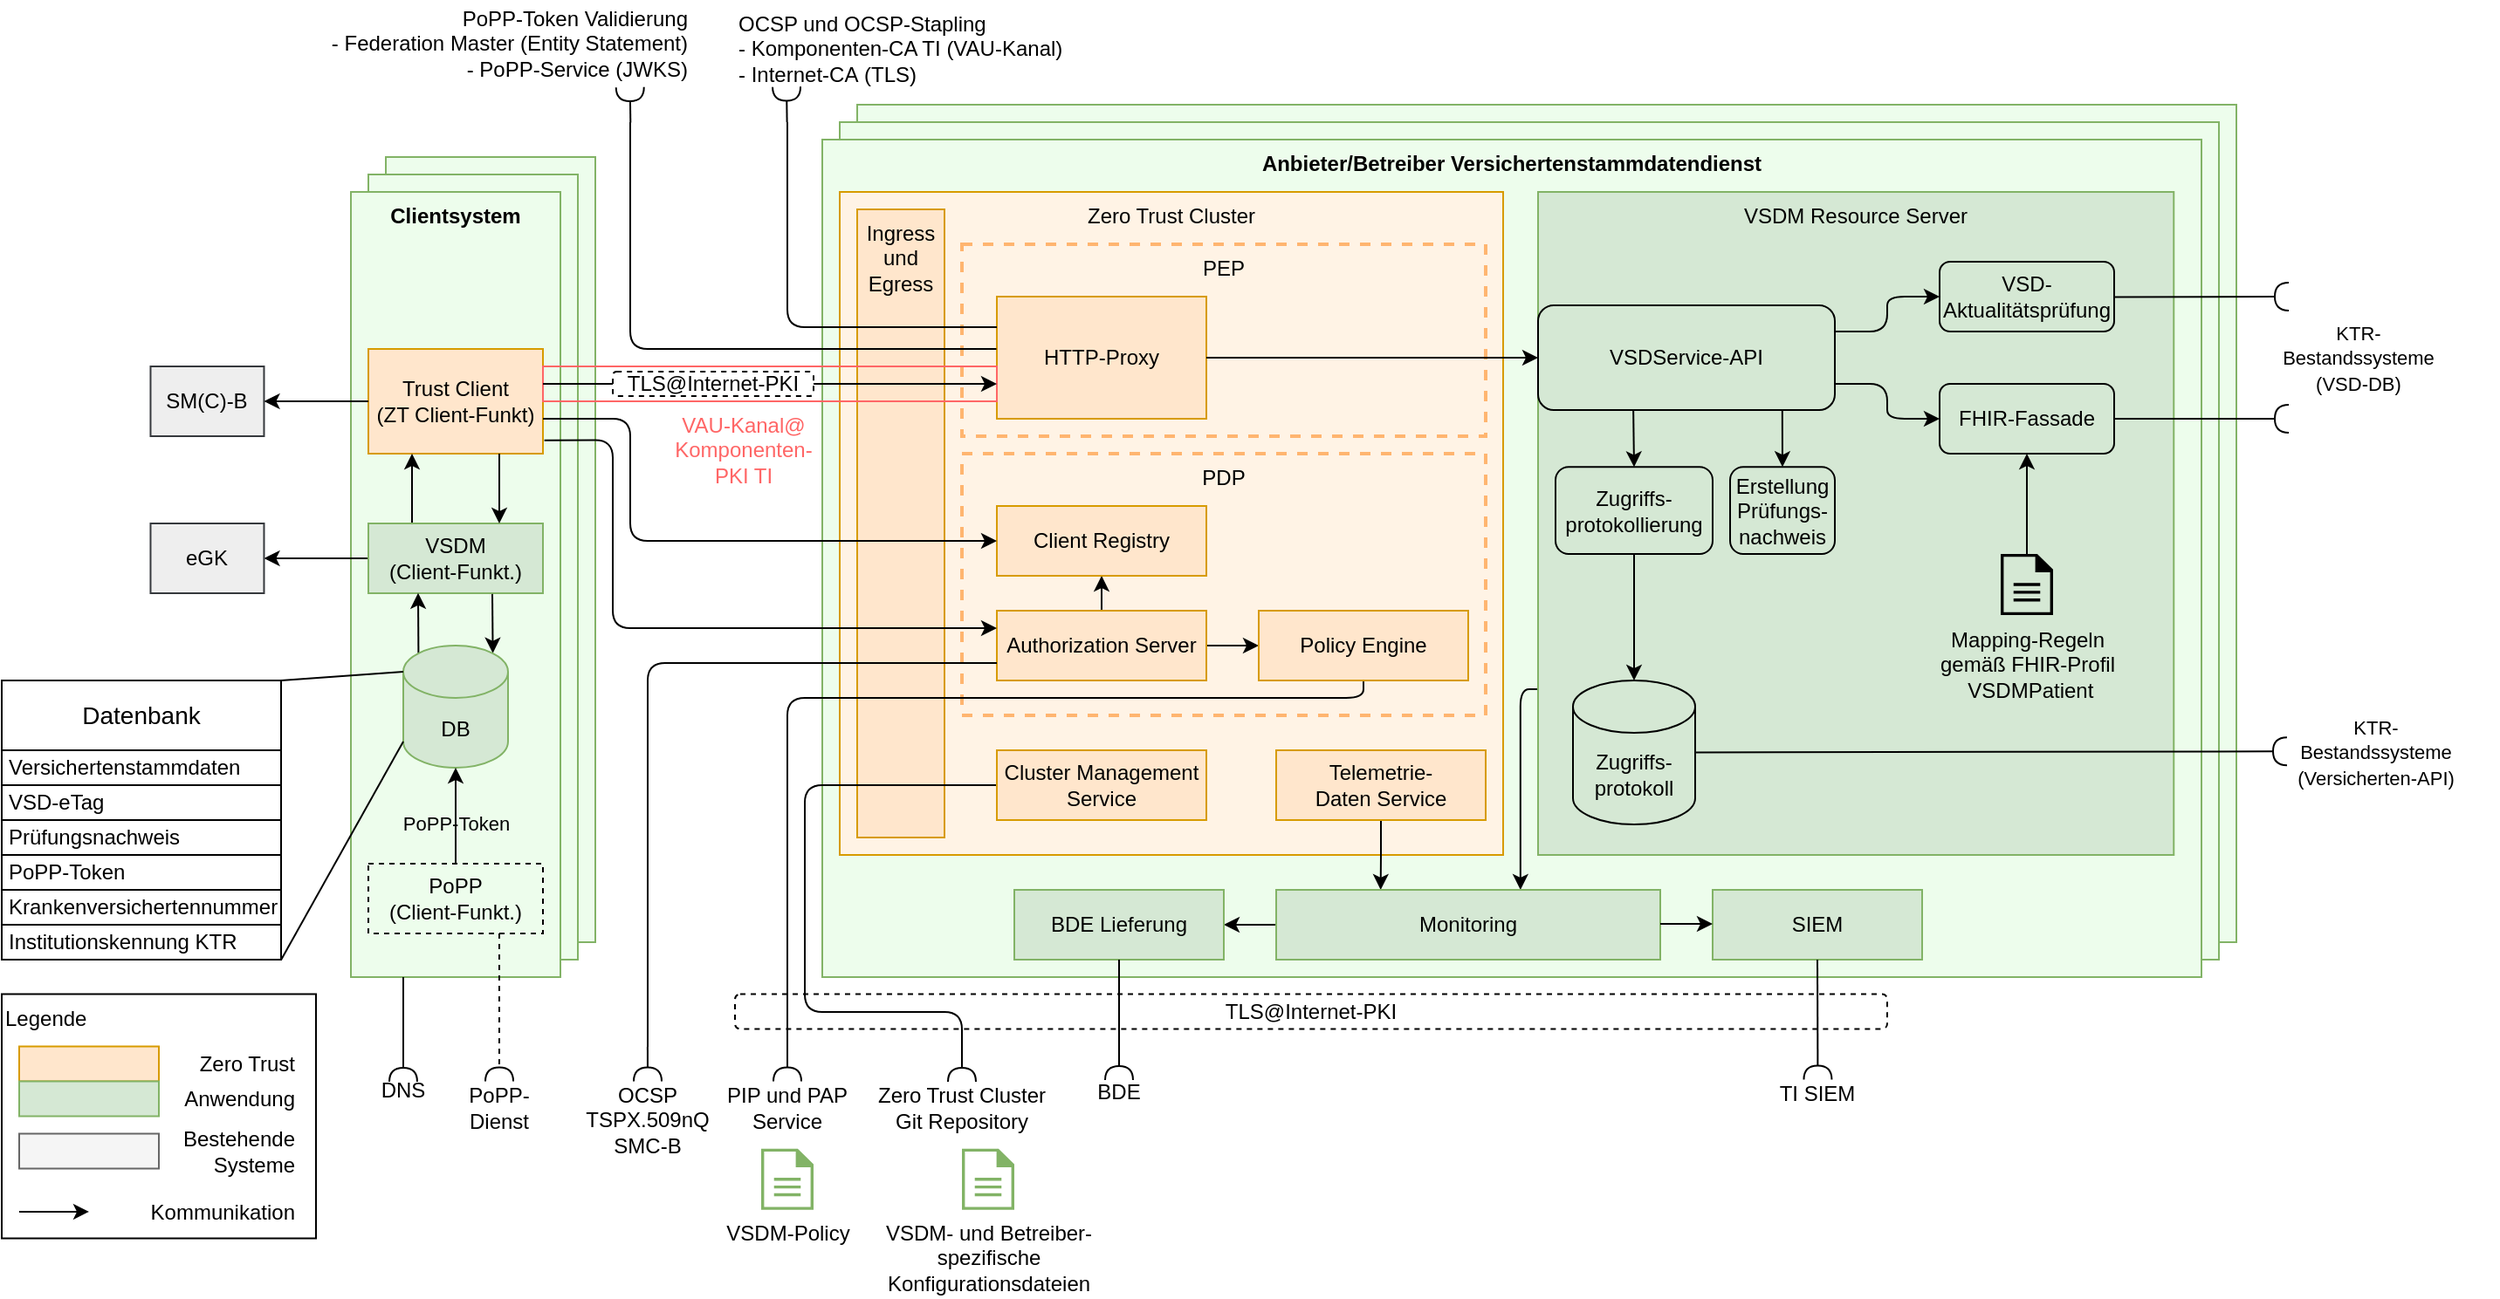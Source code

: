 <?xml version="1.0" encoding="UTF-8"?>
<mxfile version="24.6.4" type="atlas">
  <diagram id="XZqBrHnGn3-9SLynYtlv" name="Seite-1">
    <mxGraphModel dx="1562" dy="904" grid="1" gridSize="10" guides="1" tooltips="1" connect="1" arrows="1" fold="1" page="0" pageScale="1" pageWidth="827" pageHeight="1169" math="0" shadow="0">
      <root>
        <mxCell id="0" />
        <mxCell id="1" parent="0" />
        <mxCell id="WGu5ZAYpoWvmzztNCjQf-6" value="TLS@Internet-PKI" style="rounded=1;whiteSpace=wrap;html=1;fillColor=default;strokeColor=default;dashed=1;" parent="1" vertex="1">
          <mxGeometry x="420" y="579.75" width="660" height="20" as="geometry" />
        </mxCell>
        <mxCell id="Ux8lGl-wnyfo4ktNm6vA-52" value="" style="rounded=0;whiteSpace=wrap;html=1;fillColor=#EDFDEC;strokeColor=#82B366;verticalAlign=top;" parent="1" vertex="1">
          <mxGeometry x="220" y="100" width="120" height="450" as="geometry" />
        </mxCell>
        <mxCell id="Ux8lGl-wnyfo4ktNm6vA-51" value="" style="rounded=0;whiteSpace=wrap;html=1;fillColor=#EDFDEC;strokeColor=#82B366;verticalAlign=top;" parent="1" vertex="1">
          <mxGeometry x="210" y="110" width="120" height="450" as="geometry" />
        </mxCell>
        <mxCell id="Ux8lGl-wnyfo4ktNm6vA-50" value="" style="rounded=0;whiteSpace=wrap;html=1;fillColor=#edfdec;strokeColor=#82b366;align=center;verticalAlign=top;" parent="1" vertex="1">
          <mxGeometry x="490" y="70" width="790" height="480" as="geometry" />
        </mxCell>
        <mxCell id="Ux8lGl-wnyfo4ktNm6vA-48" value="" style="rounded=0;whiteSpace=wrap;html=1;fillColor=#edfdec;strokeColor=#82b366;align=center;verticalAlign=top;" parent="1" vertex="1">
          <mxGeometry x="480" y="80" width="790" height="480" as="geometry" />
        </mxCell>
        <mxCell id="29rTgdMoYmhlcVRQ41To-1" value="&lt;b&gt;Anbieter/Betreiber Versichertenstammdatendienst&lt;/b&gt;" style="rounded=0;whiteSpace=wrap;html=1;fillColor=#edfdec;strokeColor=#82b366;align=center;verticalAlign=top;" parent="1" vertex="1">
          <mxGeometry x="470" y="90" width="790" height="480" as="geometry" />
        </mxCell>
        <mxCell id="29rTgdMoYmhlcVRQ41To-2" value="Zero Trust Cluster" style="rounded=0;whiteSpace=wrap;html=1;align=center;verticalAlign=top;fillColor=#fff3e5;strokeColor=#d79b00;" parent="1" vertex="1">
          <mxGeometry x="480" y="120" width="380" height="380" as="geometry" />
        </mxCell>
        <mxCell id="29rTgdMoYmhlcVRQ41To-3" value="Ingress&lt;div&gt;und&lt;/div&gt;&lt;div&gt;Egress&lt;div&gt;&lt;/div&gt;&lt;/div&gt;" style="rounded=0;whiteSpace=wrap;html=1;fillColor=#ffe6cc;strokeColor=#d79b00;verticalAlign=top;" parent="1" vertex="1">
          <mxGeometry x="490" y="130" width="50" height="360" as="geometry" />
        </mxCell>
        <mxCell id="29rTgdMoYmhlcVRQ41To-4" value="Legende" style="rounded=0;whiteSpace=wrap;html=1;align=left;verticalAlign=top;" parent="1" vertex="1">
          <mxGeometry y="579.75" width="180" height="140" as="geometry" />
        </mxCell>
        <mxCell id="29rTgdMoYmhlcVRQ41To-6" value="PDP" style="rounded=0;whiteSpace=wrap;html=1;fillColor=none;verticalAlign=top;strokeColor=#FFB570;dashed=1;strokeWidth=2;" parent="1" vertex="1">
          <mxGeometry x="550" y="270" width="300" height="150" as="geometry" />
        </mxCell>
        <mxCell id="29rTgdMoYmhlcVRQ41To-9" style="edgeStyle=orthogonalEdgeStyle;rounded=0;orthogonalLoop=1;jettySize=auto;html=1;entryX=0;entryY=0.5;entryDx=0;entryDy=0;" parent="1" source="29rTgdMoYmhlcVRQ41To-15" target="29rTgdMoYmhlcVRQ41To-18" edge="1">
          <mxGeometry relative="1" as="geometry">
            <mxPoint x="630" y="360" as="targetPoint" />
          </mxGeometry>
        </mxCell>
        <mxCell id="7Tdx6mqpSsqZb4YxP3zN-2" value="" style="edgeStyle=orthogonalEdgeStyle;rounded=0;orthogonalLoop=1;jettySize=auto;html=1;" parent="1" source="29rTgdMoYmhlcVRQ41To-15" target="7Tdx6mqpSsqZb4YxP3zN-1" edge="1">
          <mxGeometry relative="1" as="geometry" />
        </mxCell>
        <mxCell id="29rTgdMoYmhlcVRQ41To-15" value="Authorization Server" style="rounded=0;whiteSpace=wrap;html=1;fillColor=#ffe6cc;strokeColor=#d79b00;" parent="1" vertex="1">
          <mxGeometry x="570" y="360" width="120" height="40" as="geometry" />
        </mxCell>
        <mxCell id="29rTgdMoYmhlcVRQ41To-16" style="edgeStyle=orthogonalEdgeStyle;rounded=1;orthogonalLoop=1;jettySize=auto;html=1;exitX=0.5;exitY=1;exitDx=0;exitDy=0;curved=0;endArrow=none;endFill=0;" parent="1" source="29rTgdMoYmhlcVRQ41To-18" edge="1">
          <mxGeometry relative="1" as="geometry">
            <Array as="points">
              <mxPoint x="780" y="410" />
              <mxPoint x="450" y="410" />
            </Array>
            <mxPoint x="450" y="610" as="targetPoint" />
          </mxGeometry>
        </mxCell>
        <mxCell id="29rTgdMoYmhlcVRQ41To-18" value="Policy Engine" style="rounded=0;whiteSpace=wrap;html=1;fillColor=#ffe6cc;strokeColor=#d79b00;" parent="1" vertex="1">
          <mxGeometry x="720" y="360" width="120" height="40" as="geometry" />
        </mxCell>
        <mxCell id="29rTgdMoYmhlcVRQ41To-20" style="edgeStyle=orthogonalEdgeStyle;rounded=1;orthogonalLoop=1;jettySize=auto;html=1;entryX=0.636;entryY=0;entryDx=0;entryDy=0;curved=0;exitX=0;exitY=0.75;exitDx=0;exitDy=0;entryPerimeter=0;" parent="1" source="29rTgdMoYmhlcVRQ41To-22" target="29rTgdMoYmhlcVRQ41To-34" edge="1">
          <mxGeometry relative="1" as="geometry">
            <Array as="points">
              <mxPoint x="870" y="405" />
            </Array>
            <mxPoint x="1006" y="410" as="sourcePoint" />
          </mxGeometry>
        </mxCell>
        <mxCell id="29rTgdMoYmhlcVRQ41To-22" value="&lt;div&gt;VSDM Resource Server&lt;/div&gt;" style="rounded=0;whiteSpace=wrap;html=1;fillColor=#d5e8d4;strokeColor=#82b366;verticalAlign=top;" parent="1" vertex="1">
          <mxGeometry x="880" y="120" width="364.14" height="380" as="geometry" />
        </mxCell>
        <mxCell id="29rTgdMoYmhlcVRQ41To-26" style="edgeStyle=orthogonalEdgeStyle;rounded=0;orthogonalLoop=1;jettySize=auto;html=1;exitX=0.5;exitY=1;exitDx=0;exitDy=0;entryX=0.272;entryY=0;entryDx=0;entryDy=0;entryPerimeter=0;" parent="1" source="29rTgdMoYmhlcVRQ41To-28" target="29rTgdMoYmhlcVRQ41To-34" edge="1">
          <mxGeometry relative="1" as="geometry">
            <mxPoint x="790" y="519" as="targetPoint" />
          </mxGeometry>
        </mxCell>
        <mxCell id="29rTgdMoYmhlcVRQ41To-28" value="Telemetrie-Daten&amp;nbsp;&lt;span style=&quot;background-color: initial;&quot;&gt;Service&lt;/span&gt;" style="rounded=0;whiteSpace=wrap;html=1;fillColor=#ffe6cc;strokeColor=#d79b00;" parent="1" vertex="1">
          <mxGeometry x="730" y="440" width="120" height="40" as="geometry" />
        </mxCell>
        <mxCell id="29rTgdMoYmhlcVRQ41To-29" style="edgeStyle=orthogonalEdgeStyle;rounded=1;orthogonalLoop=1;jettySize=auto;html=1;curved=0;exitX=0;exitY=0.5;exitDx=0;exitDy=0;endArrow=none;endFill=0;" parent="1" source="29rTgdMoYmhlcVRQ41To-31" edge="1">
          <mxGeometry relative="1" as="geometry">
            <Array as="points">
              <mxPoint x="460" y="460" />
              <mxPoint x="460" y="590" />
              <mxPoint x="550" y="590" />
            </Array>
            <mxPoint x="550" y="610" as="targetPoint" />
          </mxGeometry>
        </mxCell>
        <mxCell id="29rTgdMoYmhlcVRQ41To-31" value="Cluster Management&lt;div&gt;Service&lt;/div&gt;" style="rounded=0;whiteSpace=wrap;html=1;fillColor=#ffe6cc;strokeColor=#d79b00;" parent="1" vertex="1">
          <mxGeometry x="570" y="440" width="120" height="40" as="geometry" />
        </mxCell>
        <mxCell id="29rTgdMoYmhlcVRQ41To-32" style="edgeStyle=orthogonalEdgeStyle;rounded=1;orthogonalLoop=1;jettySize=auto;html=1;entryX=1;entryY=0.5;entryDx=0;entryDy=0;curved=0;" parent="1" source="29rTgdMoYmhlcVRQ41To-34" target="29rTgdMoYmhlcVRQ41To-50" edge="1">
          <mxGeometry relative="1" as="geometry" />
        </mxCell>
        <mxCell id="29rTgdMoYmhlcVRQ41To-34" value="&lt;div&gt;Monitoring&lt;/div&gt;" style="rounded=0;whiteSpace=wrap;html=1;fillColor=#d5e8d4;strokeColor=#82b366;" parent="1" vertex="1">
          <mxGeometry x="730" y="520" width="220" height="40" as="geometry" />
        </mxCell>
        <mxCell id="29rTgdMoYmhlcVRQ41To-39" value="&lt;b&gt;Clientsystem&lt;/b&gt;" style="rounded=0;whiteSpace=wrap;html=1;fillColor=#EDFDEC;strokeColor=#82B366;verticalAlign=top;" parent="1" vertex="1">
          <mxGeometry x="200" y="120" width="120" height="450" as="geometry" />
        </mxCell>
        <mxCell id="29rTgdMoYmhlcVRQ41To-44" value="SM(C)-B" style="rounded=0;whiteSpace=wrap;html=1;fillColor=#eeeeee;strokeColor=#36393d;" parent="1" vertex="1">
          <mxGeometry x="85.24" y="220" width="65" height="40" as="geometry" />
        </mxCell>
        <mxCell id="29rTgdMoYmhlcVRQ41To-50" value="&lt;div&gt;BDE Lieferung&lt;/div&gt;" style="rounded=0;whiteSpace=wrap;html=1;fillColor=#d5e8d4;strokeColor=#82b366;" parent="1" vertex="1">
          <mxGeometry x="580" y="520" width="120" height="40" as="geometry" />
        </mxCell>
        <mxCell id="29rTgdMoYmhlcVRQ41To-53" value="&lt;div&gt;SIEM&lt;/div&gt;" style="rounded=0;whiteSpace=wrap;html=1;fillColor=#D5E8D4;strokeColor=#82B366;" parent="1" vertex="1">
          <mxGeometry x="980" y="520" width="120" height="40" as="geometry" />
        </mxCell>
        <mxCell id="29rTgdMoYmhlcVRQ41To-54" style="edgeStyle=orthogonalEdgeStyle;rounded=1;orthogonalLoop=1;jettySize=auto;html=1;entryX=0;entryY=0.5;entryDx=0;entryDy=0;curved=0;exitX=1;exitY=0.5;exitDx=0;exitDy=0;" parent="1" edge="1">
          <mxGeometry relative="1" as="geometry">
            <Array as="points">
              <mxPoint x="970" y="539.5" />
              <mxPoint x="970" y="539.5" />
            </Array>
            <mxPoint x="950" y="539.5" as="sourcePoint" />
            <mxPoint x="980" y="539.5" as="targetPoint" />
          </mxGeometry>
        </mxCell>
        <mxCell id="29rTgdMoYmhlcVRQ41To-60" value="" style="rounded=0;whiteSpace=wrap;html=1;fillColor=#ffe6cc;strokeColor=#d79b00;" parent="1" vertex="1">
          <mxGeometry x="10" y="609.75" width="80" height="20" as="geometry" />
        </mxCell>
        <mxCell id="29rTgdMoYmhlcVRQ41To-61" value="Zero Trust" style="text;html=1;align=right;verticalAlign=middle;whiteSpace=wrap;rounded=0;" parent="1" vertex="1">
          <mxGeometry x="100" y="609.75" width="70" height="20" as="geometry" />
        </mxCell>
        <mxCell id="29rTgdMoYmhlcVRQ41To-62" value="" style="rounded=0;whiteSpace=wrap;html=1;fillColor=#d5e8d4;strokeColor=#82b366;" parent="1" vertex="1">
          <mxGeometry x="10" y="629.75" width="80" height="20" as="geometry" />
        </mxCell>
        <mxCell id="29rTgdMoYmhlcVRQ41To-63" value="Anwendung" style="text;html=1;align=right;verticalAlign=middle;whiteSpace=wrap;rounded=0;" parent="1" vertex="1">
          <mxGeometry x="100" y="629.75" width="70" height="20" as="geometry" />
        </mxCell>
        <mxCell id="29rTgdMoYmhlcVRQ41To-64" value="" style="rounded=0;whiteSpace=wrap;html=1;fillColor=#f5f5f5;strokeColor=#666666;fontColor=#333333;" parent="1" vertex="1">
          <mxGeometry x="10" y="659.75" width="80" height="20" as="geometry" />
        </mxCell>
        <mxCell id="29rTgdMoYmhlcVRQ41To-65" value="Bestehende &lt;br&gt;Systeme" style="text;html=1;align=right;verticalAlign=middle;whiteSpace=wrap;rounded=0;" parent="1" vertex="1">
          <mxGeometry x="100" y="659.5" width="70" height="20" as="geometry" />
        </mxCell>
        <mxCell id="29rTgdMoYmhlcVRQ41To-66" style="edgeStyle=orthogonalEdgeStyle;rounded=1;orthogonalLoop=1;jettySize=auto;html=1;curved=0;" parent="1" edge="1">
          <mxGeometry relative="1" as="geometry">
            <mxPoint x="10" y="704.46" as="sourcePoint" />
            <mxPoint x="50" y="704.46" as="targetPoint" />
            <Array as="points">
              <mxPoint x="30" y="704.75" />
              <mxPoint x="30" y="704.75" />
            </Array>
          </mxGeometry>
        </mxCell>
        <mxCell id="29rTgdMoYmhlcVRQ41To-67" value="Kommunikation" style="text;html=1;align=right;verticalAlign=middle;whiteSpace=wrap;rounded=0;" parent="1" vertex="1">
          <mxGeometry x="80" y="694.75" width="90" height="20" as="geometry" />
        </mxCell>
        <mxCell id="29rTgdMoYmhlcVRQ41To-70" style="edgeStyle=orthogonalEdgeStyle;rounded=1;orthogonalLoop=1;jettySize=auto;html=1;entryX=0;entryY=0.25;entryDx=0;entryDy=0;curved=0;exitX=1.008;exitY=0.872;exitDx=0;exitDy=0;exitPerimeter=0;" parent="1" source="29rTgdMoYmhlcVRQ41To-76" target="29rTgdMoYmhlcVRQ41To-15" edge="1">
          <mxGeometry relative="1" as="geometry">
            <Array as="points">
              <mxPoint x="350" y="262" />
              <mxPoint x="350" y="370" />
            </Array>
          </mxGeometry>
        </mxCell>
        <mxCell id="29rTgdMoYmhlcVRQ41To-76" value="Trust Client&lt;div&gt;(ZT Client-Funkt)&lt;/div&gt;" style="rounded=0;whiteSpace=wrap;html=1;fillColor=#ffe6cc;strokeColor=#d79b00;" parent="1" vertex="1">
          <mxGeometry x="210" y="210" width="100" height="60" as="geometry" />
        </mxCell>
        <mxCell id="29rTgdMoYmhlcVRQ41To-77" value="PEP" style="rounded=0;whiteSpace=wrap;html=1;fillColor=none;verticalAlign=top;strokeColor=#FFB570;dashed=1;strokeWidth=2;" parent="1" vertex="1">
          <mxGeometry x="550" y="150" width="300" height="110" as="geometry" />
        </mxCell>
        <mxCell id="29rTgdMoYmhlcVRQ41To-78" value="HTTP-Proxy" style="rounded=0;whiteSpace=wrap;html=1;fillColor=#ffe6cc;strokeColor=#d79b00;" parent="1" vertex="1">
          <mxGeometry x="570" y="180" width="120" height="70" as="geometry" />
        </mxCell>
        <mxCell id="29rTgdMoYmhlcVRQ41To-81" style="edgeStyle=orthogonalEdgeStyle;rounded=1;orthogonalLoop=1;jettySize=auto;html=1;entryX=0;entryY=0.5;entryDx=0;entryDy=0;exitX=1;exitY=0.5;exitDx=0;exitDy=0;curved=0;" parent="1" source="29rTgdMoYmhlcVRQ41To-78" target="Veu_fZ2Ik_sSsAxx7kRS-4" edge="1">
          <mxGeometry relative="1" as="geometry">
            <Array as="points" />
            <mxPoint x="940" y="230" as="targetPoint" />
          </mxGeometry>
        </mxCell>
        <mxCell id="mJ-3obKRto_tGQeoeEUm-2" value="" style="edgeStyle=orthogonalEdgeStyle;rounded=0;orthogonalLoop=1;jettySize=auto;html=1;entryX=0.25;entryY=1;entryDx=0;entryDy=0;exitX=0.25;exitY=0;exitDx=0;exitDy=0;" parent="1" source="29rTgdMoYmhlcVRQ41To-85" target="29rTgdMoYmhlcVRQ41To-76" edge="1">
          <mxGeometry relative="1" as="geometry" />
        </mxCell>
        <mxCell id="eh9vk2TK4S6zh4HiUIDi-2" value="" style="edgeStyle=orthogonalEdgeStyle;rounded=0;orthogonalLoop=1;jettySize=auto;html=1;" parent="1" source="29rTgdMoYmhlcVRQ41To-85" target="eh9vk2TK4S6zh4HiUIDi-1" edge="1">
          <mxGeometry relative="1" as="geometry" />
        </mxCell>
        <mxCell id="29rTgdMoYmhlcVRQ41To-85" value="&lt;div&gt;VSDM&lt;/div&gt;&lt;div&gt;(Client-Funkt.)&lt;/div&gt;" style="rounded=0;whiteSpace=wrap;html=1;fillColor=#d5e8d4;strokeColor=#82b366;" parent="1" vertex="1">
          <mxGeometry x="210" y="310" width="100" height="40" as="geometry" />
        </mxCell>
        <mxCell id="mJ-3obKRto_tGQeoeEUm-1" value="" style="edgeStyle=orthogonalEdgeStyle;rounded=0;orthogonalLoop=1;jettySize=auto;html=1;startArrow=classic;startFill=1;endArrow=none;endFill=0;exitX=0.855;exitY=0;exitDx=0;exitDy=4.35;exitPerimeter=0;entryX=0.71;entryY=1.011;entryDx=0;entryDy=0;entryPerimeter=0;" parent="1" source="29rTgdMoYmhlcVRQ41To-87" target="29rTgdMoYmhlcVRQ41To-85" edge="1">
          <mxGeometry relative="1" as="geometry" />
        </mxCell>
        <mxCell id="RsZEj9lyrCXEbWaPnTaj-8" value="" style="edgeStyle=orthogonalEdgeStyle;rounded=0;orthogonalLoop=1;jettySize=auto;html=1;exitX=0.145;exitY=0;exitDx=0;exitDy=4.35;exitPerimeter=0;entryX=0.285;entryY=0.997;entryDx=0;entryDy=0;entryPerimeter=0;" parent="1" source="29rTgdMoYmhlcVRQ41To-87" target="29rTgdMoYmhlcVRQ41To-85" edge="1">
          <mxGeometry relative="1" as="geometry" />
        </mxCell>
        <mxCell id="29rTgdMoYmhlcVRQ41To-87" value="&lt;span style=&quot;background-color: initial;&quot;&gt;DB&lt;/span&gt;" style="shape=cylinder3;whiteSpace=wrap;html=1;boundedLbl=1;backgroundOutline=1;size=15;fillColor=#d5e8d4;strokeColor=#82b366;" parent="1" vertex="1">
          <mxGeometry x="230" y="380" width="60" height="70" as="geometry" />
        </mxCell>
        <mxCell id="29rTgdMoYmhlcVRQ41To-37" style="edgeStyle=orthogonalEdgeStyle;rounded=1;orthogonalLoop=1;jettySize=auto;html=1;entryX=1;entryY=0.5;entryDx=0;entryDy=0;curved=0;exitX=0;exitY=0.5;exitDx=0;exitDy=0;" parent="1" source="29rTgdMoYmhlcVRQ41To-76" target="29rTgdMoYmhlcVRQ41To-44" edge="1">
          <mxGeometry relative="1" as="geometry">
            <mxPoint x="240" y="169" as="sourcePoint" />
          </mxGeometry>
        </mxCell>
        <mxCell id="RsZEj9lyrCXEbWaPnTaj-5" value="" style="edgeStyle=orthogonalEdgeStyle;rounded=0;orthogonalLoop=1;jettySize=auto;html=1;" parent="1" source="RsZEj9lyrCXEbWaPnTaj-1" target="29rTgdMoYmhlcVRQ41To-87" edge="1">
          <mxGeometry relative="1" as="geometry" />
        </mxCell>
        <mxCell id="RsZEj9lyrCXEbWaPnTaj-6" value="PoPP-Token" style="edgeLabel;html=1;align=center;verticalAlign=middle;resizable=0;points=[];labelBackgroundColor=none;" parent="RsZEj9lyrCXEbWaPnTaj-5" vertex="1" connectable="0">
          <mxGeometry x="-0.148" relative="1" as="geometry">
            <mxPoint as="offset" />
          </mxGeometry>
        </mxCell>
        <mxCell id="RsZEj9lyrCXEbWaPnTaj-1" value="&lt;div&gt;PoPP&lt;/div&gt;&lt;div&gt;(Client-Funkt.)&lt;/div&gt;" style="rounded=0;whiteSpace=wrap;html=1;fillColor=none;dashed=1;" parent="1" vertex="1">
          <mxGeometry x="210" y="505" width="100" height="40" as="geometry" />
        </mxCell>
        <mxCell id="Ux8lGl-wnyfo4ktNm6vA-5" value="" style="endArrow=none;html=1;rounded=0;entryX=0;entryY=0;entryDx=0;entryDy=15;entryPerimeter=0;exitX=1;exitY=0;exitDx=0;exitDy=0;" parent="1" source="WYYAO5a9UxV3ZW57-LGB-9" target="29rTgdMoYmhlcVRQ41To-87" edge="1">
          <mxGeometry width="50" height="50" relative="1" as="geometry">
            <mxPoint x="80" y="300" as="sourcePoint" />
            <mxPoint x="620" y="550" as="targetPoint" />
          </mxGeometry>
        </mxCell>
        <mxCell id="Ux8lGl-wnyfo4ktNm6vA-6" value="" style="endArrow=none;html=1;rounded=0;entryX=0;entryY=1;entryDx=0;entryDy=-15;entryPerimeter=0;exitX=1.001;exitY=0.992;exitDx=0;exitDy=0;exitPerimeter=0;" parent="1" source="WYYAO5a9UxV3ZW57-LGB-15" target="29rTgdMoYmhlcVRQ41To-87" edge="1">
          <mxGeometry width="50" height="50" relative="1" as="geometry">
            <mxPoint x="79.43" y="449.74" as="sourcePoint" />
            <mxPoint x="135.36" y="440" as="targetPoint" />
          </mxGeometry>
        </mxCell>
        <mxCell id="Ux8lGl-wnyfo4ktNm6vA-14" value="" style="rounded=0;whiteSpace=wrap;html=1;fillColor=none;strokeColor=#FF6666;align=right;" parent="1" vertex="1">
          <mxGeometry x="310" y="220" width="260" height="20" as="geometry" />
        </mxCell>
        <mxCell id="Ux8lGl-wnyfo4ktNm6vA-15" value="&lt;span style=&quot;text-align: right;&quot;&gt;&lt;font color=&quot;#ff6666&quot;&gt;VAU-Kanal@&lt;/font&gt;&lt;/span&gt;&lt;div&gt;&lt;span style=&quot;text-align: right;&quot;&gt;&lt;font color=&quot;#ff6666&quot;&gt;Komponenten-PKI TI&lt;/font&gt;&lt;/span&gt;&lt;/div&gt;" style="text;html=1;align=center;verticalAlign=middle;whiteSpace=wrap;rounded=0;" parent="1" vertex="1">
          <mxGeometry x="380" y="240" width="90" height="56" as="geometry" />
        </mxCell>
        <mxCell id="Ux8lGl-wnyfo4ktNm6vA-16" value="" style="edgeStyle=orthogonalEdgeStyle;rounded=0;orthogonalLoop=1;jettySize=auto;html=1;entryX=0.75;entryY=0;entryDx=0;entryDy=0;exitX=0.75;exitY=1;exitDx=0;exitDy=0;" parent="1" source="29rTgdMoYmhlcVRQ41To-76" target="29rTgdMoYmhlcVRQ41To-85" edge="1">
          <mxGeometry relative="1" as="geometry">
            <mxPoint x="245" y="320" as="sourcePoint" />
            <mxPoint x="245" y="280" as="targetPoint" />
          </mxGeometry>
        </mxCell>
        <mxCell id="29rTgdMoYmhlcVRQ41To-35" style="edgeStyle=orthogonalEdgeStyle;rounded=1;orthogonalLoop=1;jettySize=auto;html=1;curved=0;" parent="1" edge="1">
          <mxGeometry relative="1" as="geometry">
            <Array as="points">
              <mxPoint x="310" y="230" />
            </Array>
            <mxPoint x="570" y="230" as="targetPoint" />
            <mxPoint x="310" y="230" as="sourcePoint" />
          </mxGeometry>
        </mxCell>
        <mxCell id="Ux8lGl-wnyfo4ktNm6vA-19" value="&lt;span style=&quot;&quot;&gt;VSDM-Policy&lt;/span&gt;" style="sketch=0;pointerEvents=1;shadow=0;dashed=0;html=1;strokeColor=none;fillColor=#82B366;labelPosition=center;verticalLabelPosition=bottom;verticalAlign=top;outlineConnect=0;align=center;shape=mxgraph.office.concepts.document;labelBackgroundColor=#FFFFFF;" parent="1" vertex="1">
          <mxGeometry x="435" y="668.38" width="30" height="35" as="geometry" />
        </mxCell>
        <mxCell id="Ux8lGl-wnyfo4ktNm6vA-20" value="Zugriffs-protokoll" style="shape=cylinder3;whiteSpace=wrap;html=1;boundedLbl=1;backgroundOutline=1;size=15;fillColor=#d5e8d4;strokeColor=#000000;" parent="1" vertex="1">
          <mxGeometry x="900" y="400" width="70" height="82.5" as="geometry" />
        </mxCell>
        <mxCell id="Ux8lGl-wnyfo4ktNm6vA-22" value="FHIR-Fassade" style="rounded=1;whiteSpace=wrap;html=1;fillColor=none;" parent="1" vertex="1">
          <mxGeometry x="1110" y="230" width="100" height="40" as="geometry" />
        </mxCell>
        <mxCell id="PffGhIVuYgeO10GvfS6d-1" value="" style="edgeStyle=orthogonalEdgeStyle;rounded=0;orthogonalLoop=1;jettySize=auto;html=1;entryX=0.5;entryY=1;entryDx=0;entryDy=0;" parent="1" source="Ux8lGl-wnyfo4ktNm6vA-23" target="Ux8lGl-wnyfo4ktNm6vA-22" edge="1">
          <mxGeometry relative="1" as="geometry" />
        </mxCell>
        <mxCell id="Ux8lGl-wnyfo4ktNm6vA-23" value="Mapping-Regeln&lt;br&gt;gemäß FHIR-Profil&lt;br&gt;&amp;nbsp;VSDMPatient" style="sketch=0;pointerEvents=1;shadow=0;dashed=0;html=1;strokeColor=none;fillColor=#000000;labelPosition=center;verticalLabelPosition=bottom;verticalAlign=top;outlineConnect=0;align=center;shape=mxgraph.office.concepts.document;labelBackgroundColor=none;" parent="1" vertex="1">
          <mxGeometry x="1145" y="327.5" width="30" height="35" as="geometry" />
        </mxCell>
        <mxCell id="Ux8lGl-wnyfo4ktNm6vA-30" value="" style="edgeStyle=orthogonalEdgeStyle;rounded=0;orthogonalLoop=1;jettySize=auto;html=1;exitX=0.5;exitY=1;exitDx=0;exitDy=0;" parent="1" source="Veu_fZ2Ik_sSsAxx7kRS-3" target="Ux8lGl-wnyfo4ktNm6vA-20" edge="1">
          <mxGeometry relative="1" as="geometry">
            <mxPoint x="934.71" y="362.32" as="sourcePoint" />
            <mxPoint x="850" y="430.5" as="targetPoint" />
          </mxGeometry>
        </mxCell>
        <mxCell id="Ux8lGl-wnyfo4ktNm6vA-32" value="" style="rounded=0;orthogonalLoop=1;jettySize=auto;html=1;endArrow=halfCircle;endFill=0;endSize=6;strokeWidth=1;sketch=0;entryX=0;entryY=1;entryDx=0;entryDy=0;" parent="1" source="Ux8lGl-wnyfo4ktNm6vA-22" edge="1">
          <mxGeometry relative="1" as="geometry">
            <mxPoint x="1244.14" y="250.5" as="sourcePoint" />
            <mxPoint x="1310" y="250" as="targetPoint" />
          </mxGeometry>
        </mxCell>
        <mxCell id="Ux8lGl-wnyfo4ktNm6vA-34" value="" style="ellipse;whiteSpace=wrap;html=1;align=center;aspect=fixed;fillColor=none;strokeColor=none;resizable=0;perimeter=centerPerimeter;rotatable=0;allowArrows=0;points=[];outlineConnect=1;" parent="1" vertex="1">
          <mxGeometry x="1420" y="160" width="10" height="10" as="geometry" />
        </mxCell>
        <mxCell id="Ux8lGl-wnyfo4ktNm6vA-43" value="" style="rounded=0;orthogonalLoop=1;jettySize=auto;html=1;endArrow=halfCircle;endFill=0;endSize=6;strokeWidth=1;sketch=0;exitX=1;exitY=0.5;exitDx=0;exitDy=0;exitPerimeter=0;" parent="1" source="Ux8lGl-wnyfo4ktNm6vA-20" edge="1">
          <mxGeometry relative="1" as="geometry">
            <mxPoint x="965" y="441.88" as="sourcePoint" />
            <mxPoint x="1309" y="440.63" as="targetPoint" />
          </mxGeometry>
        </mxCell>
        <mxCell id="Ux8lGl-wnyfo4ktNm6vA-45" value="&lt;span style=&quot;color: rgb(0, 0, 0); font-family: Helvetica; font-size: 11px; font-style: normal; font-variant-ligatures: normal; font-variant-caps: normal; font-weight: 400; letter-spacing: normal; orphans: 2; text-align: center; text-indent: 0px; text-transform: none; widows: 2; word-spacing: 0px; -webkit-text-stroke-width: 0px; white-space: nowrap; background-color: rgb(255, 255, 255); text-decoration-thickness: initial; text-decoration-style: initial; text-decoration-color: initial; display: inline !important; float: none;&quot;&gt;KTR-&lt;div style=&quot;font-size: 12px; text-wrap: wrap;&quot;&gt;&lt;span style=&quot;font-size: 11px; text-wrap: nowrap;&quot;&gt;Bestandssysteme&lt;/span&gt;&lt;/div&gt;(Versicherten-API)&lt;/span&gt;" style="text;html=1;align=center;verticalAlign=middle;whiteSpace=wrap;rounded=0;" parent="1" vertex="1">
          <mxGeometry x="1310" y="416.25" width="100" height="50" as="geometry" />
        </mxCell>
        <mxCell id="4ok_WFRXBlFDNo3Pk6dw-8" value="" style="rounded=0;orthogonalLoop=1;jettySize=auto;html=1;endArrow=halfCircle;endFill=0;endSize=6;strokeWidth=1;sketch=0;exitX=0.5;exitY=1;exitDx=0;exitDy=0;entryX=0.5;entryY=0;entryDx=0;entryDy=0;" parent="1" source="29rTgdMoYmhlcVRQ41To-50" target="4ok_WFRXBlFDNo3Pk6dw-12" edge="1">
          <mxGeometry relative="1" as="geometry">
            <mxPoint x="640.15" y="566.5" as="sourcePoint" />
            <mxPoint x="639.83" y="626" as="targetPoint" />
          </mxGeometry>
        </mxCell>
        <mxCell id="4ok_WFRXBlFDNo3Pk6dw-9" value="" style="rounded=0;orthogonalLoop=1;jettySize=auto;html=1;endArrow=halfCircle;endFill=0;endSize=6;strokeWidth=1;sketch=0;exitX=0.5;exitY=1;exitDx=0;exitDy=0;entryX=0.504;entryY=-0.09;entryDx=0;entryDy=0;entryPerimeter=0;" parent="1" source="29rTgdMoYmhlcVRQ41To-53" target="4ok_WFRXBlFDNo3Pk6dw-13" edge="1">
          <mxGeometry relative="1" as="geometry">
            <mxPoint x="1040.004" y="560" as="sourcePoint" />
            <mxPoint x="1039.36" y="619.5" as="targetPoint" />
          </mxGeometry>
        </mxCell>
        <mxCell id="4ok_WFRXBlFDNo3Pk6dw-10" value="" style="rounded=0;orthogonalLoop=1;jettySize=auto;html=1;endArrow=halfCircle;endFill=0;endSize=6;strokeWidth=1;sketch=0;entryX=0.5;entryY=0;entryDx=0;entryDy=0;" parent="1" target="4ok_WFRXBlFDNo3Pk6dw-14" edge="1">
          <mxGeometry relative="1" as="geometry">
            <mxPoint x="550" y="606" as="sourcePoint" />
            <mxPoint x="550" y="625.75" as="targetPoint" />
          </mxGeometry>
        </mxCell>
        <mxCell id="4ok_WFRXBlFDNo3Pk6dw-11" value="" style="rounded=0;orthogonalLoop=1;jettySize=auto;html=1;endArrow=halfCircle;endFill=0;endSize=6;strokeWidth=1;sketch=0;entryX=0.5;entryY=0;entryDx=0;entryDy=0;" parent="1" target="4ok_WFRXBlFDNo3Pk6dw-15" edge="1">
          <mxGeometry relative="1" as="geometry">
            <mxPoint x="450" y="606.25" as="sourcePoint" />
            <mxPoint x="450" y="620" as="targetPoint" />
          </mxGeometry>
        </mxCell>
        <mxCell id="4ok_WFRXBlFDNo3Pk6dw-12" value="BDE" style="text;html=1;align=center;verticalAlign=middle;whiteSpace=wrap;rounded=0;" parent="1" vertex="1">
          <mxGeometry x="610" y="629" width="60" height="14" as="geometry" />
        </mxCell>
        <mxCell id="4ok_WFRXBlFDNo3Pk6dw-13" value="TI SIEM" style="text;html=1;align=center;verticalAlign=middle;whiteSpace=wrap;rounded=0;" parent="1" vertex="1">
          <mxGeometry x="1010" y="630" width="60" height="14" as="geometry" />
        </mxCell>
        <mxCell id="4ok_WFRXBlFDNo3Pk6dw-14" value="Zero Trust Cluster Git&amp;nbsp;&lt;span style=&quot;background-color: initial;&quot;&gt;Repository&lt;/span&gt;" style="text;html=1;align=center;verticalAlign=middle;whiteSpace=wrap;rounded=0;" parent="1" vertex="1">
          <mxGeometry x="500" y="630" width="100" height="30" as="geometry" />
        </mxCell>
        <mxCell id="4ok_WFRXBlFDNo3Pk6dw-15" value="PIP und PAP Service" style="text;html=1;align=center;verticalAlign=middle;whiteSpace=wrap;rounded=0;" parent="1" vertex="1">
          <mxGeometry x="400" y="629.75" width="100" height="30" as="geometry" />
        </mxCell>
        <mxCell id="Veu_fZ2Ik_sSsAxx7kRS-3" value="Zugriffs-protokollierung" style="rounded=1;whiteSpace=wrap;html=1;fillColor=none;" parent="1" vertex="1">
          <mxGeometry x="890" y="277.63" width="90" height="49.87" as="geometry" />
        </mxCell>
        <mxCell id="JMPoNBZ3KFbZMQvcs8hZ-1" value="" style="edgeStyle=orthogonalEdgeStyle;rounded=1;orthogonalLoop=1;jettySize=auto;html=1;entryX=0.5;entryY=0;entryDx=0;entryDy=0;curved=0;exitX=0.321;exitY=0.996;exitDx=0;exitDy=0;exitPerimeter=0;" parent="1" source="Veu_fZ2Ik_sSsAxx7kRS-4" target="Veu_fZ2Ik_sSsAxx7kRS-3" edge="1">
          <mxGeometry relative="1" as="geometry">
            <mxPoint x="937.5" y="245" as="sourcePoint" />
          </mxGeometry>
        </mxCell>
        <mxCell id="Veu_fZ2Ik_sSsAxx7kRS-4" value="VSDService&lt;span style=&quot;background-color: initial;&quot;&gt;-API&lt;/span&gt;" style="rounded=1;whiteSpace=wrap;html=1;fillColor=none;" parent="1" vertex="1">
          <mxGeometry x="880" y="185" width="170" height="60" as="geometry" />
        </mxCell>
        <mxCell id="Veu_fZ2Ik_sSsAxx7kRS-8" value="" style="edgeStyle=orthogonalEdgeStyle;rounded=1;orthogonalLoop=1;jettySize=auto;html=1;entryX=0;entryY=0.5;entryDx=0;entryDy=0;startArrow=none;startFill=0;curved=0;exitX=1;exitY=0.75;exitDx=0;exitDy=0;" parent="1" source="Veu_fZ2Ik_sSsAxx7kRS-4" target="Ux8lGl-wnyfo4ktNm6vA-22" edge="1">
          <mxGeometry relative="1" as="geometry">
            <Array as="points">
              <mxPoint x="1080" y="230" />
              <mxPoint x="1080" y="250" />
            </Array>
            <mxPoint x="1050" y="215" as="sourcePoint" />
            <mxPoint x="1115" y="240" as="targetPoint" />
          </mxGeometry>
        </mxCell>
        <mxCell id="USjoI9_iPOMPHp6QYIuY-1" value="" style="rounded=0;orthogonalLoop=1;jettySize=auto;html=1;endArrow=halfCircle;endFill=0;endSize=6;strokeWidth=1;sketch=0;dashed=1;exitX=0.75;exitY=1;exitDx=0;exitDy=0;entryX=0.5;entryY=0;entryDx=0;entryDy=0;" parent="1" source="RsZEj9lyrCXEbWaPnTaj-1" target="USjoI9_iPOMPHp6QYIuY-2" edge="1">
          <mxGeometry relative="1" as="geometry">
            <mxPoint x="260" y="545" as="sourcePoint" />
            <mxPoint x="285" y="630" as="targetPoint" />
          </mxGeometry>
        </mxCell>
        <mxCell id="USjoI9_iPOMPHp6QYIuY-2" value="PoPP-Dienst" style="text;html=1;align=center;verticalAlign=middle;whiteSpace=wrap;rounded=0;" parent="1" vertex="1">
          <mxGeometry x="255" y="629.75" width="60" height="30" as="geometry" />
        </mxCell>
        <mxCell id="UZmVdI0JqOaVXZEGuSlR-1" value="" style="rounded=0;orthogonalLoop=1;jettySize=auto;html=1;endArrow=halfCircle;endFill=0;endSize=6;strokeWidth=1;sketch=0;exitX=0.25;exitY=1;exitDx=0;exitDy=0;entryX=0.5;entryY=0;entryDx=0;entryDy=0;" parent="1" source="29rTgdMoYmhlcVRQ41To-39" target="UZmVdI0JqOaVXZEGuSlR-2" edge="1">
          <mxGeometry relative="1" as="geometry">
            <mxPoint x="225" y="570" as="sourcePoint" />
            <mxPoint x="230" y="620" as="targetPoint" />
          </mxGeometry>
        </mxCell>
        <mxCell id="UZmVdI0JqOaVXZEGuSlR-2" value="DNS" style="text;html=1;align=center;verticalAlign=middle;whiteSpace=wrap;rounded=0;" parent="1" vertex="1">
          <mxGeometry x="200" y="630" width="60" height="10" as="geometry" />
        </mxCell>
        <mxCell id="UZmVdI0JqOaVXZEGuSlR-3" style="edgeStyle=orthogonalEdgeStyle;rounded=1;orthogonalLoop=1;jettySize=auto;html=1;exitX=0;exitY=0.75;exitDx=0;exitDy=0;curved=0;endArrow=none;endFill=0;" parent="1" source="29rTgdMoYmhlcVRQ41To-15" edge="1">
          <mxGeometry relative="1" as="geometry">
            <Array as="points">
              <mxPoint x="370" y="390" />
            </Array>
            <mxPoint x="370" y="610" as="targetPoint" />
            <mxPoint x="520" y="335" as="sourcePoint" />
          </mxGeometry>
        </mxCell>
        <mxCell id="UZmVdI0JqOaVXZEGuSlR-5" value="" style="rounded=0;orthogonalLoop=1;jettySize=auto;html=1;endArrow=halfCircle;endFill=0;endSize=6;strokeWidth=1;sketch=0;entryX=0.5;entryY=0;entryDx=0;entryDy=0;" parent="1" target="UZmVdI0JqOaVXZEGuSlR-6" edge="1">
          <mxGeometry relative="1" as="geometry">
            <mxPoint x="369.95" y="610" as="sourcePoint" />
            <mxPoint x="370" y="620" as="targetPoint" />
          </mxGeometry>
        </mxCell>
        <mxCell id="UZmVdI0JqOaVXZEGuSlR-6" value="OCSP TSPX.509nQ&lt;div&gt;SMC-B&lt;/div&gt;" style="text;html=1;align=center;verticalAlign=middle;whiteSpace=wrap;rounded=0;" parent="1" vertex="1">
          <mxGeometry x="320" y="629.75" width="100" height="45" as="geometry" />
        </mxCell>
        <mxCell id="UZmVdI0JqOaVXZEGuSlR-7" style="edgeStyle=orthogonalEdgeStyle;rounded=1;orthogonalLoop=1;jettySize=auto;html=1;exitX=-0.002;exitY=0.428;exitDx=0;exitDy=0;curved=0;endArrow=none;endFill=0;exitPerimeter=0;" parent="1" source="29rTgdMoYmhlcVRQ41To-78" edge="1">
          <mxGeometry relative="1" as="geometry">
            <Array as="points">
              <mxPoint x="360" y="210" />
            </Array>
            <mxPoint x="360" y="80" as="targetPoint" />
            <mxPoint x="590" y="340" as="sourcePoint" />
          </mxGeometry>
        </mxCell>
        <mxCell id="UZmVdI0JqOaVXZEGuSlR-9" style="edgeStyle=orthogonalEdgeStyle;rounded=1;orthogonalLoop=1;jettySize=auto;html=1;exitX=0;exitY=0.25;exitDx=0;exitDy=0;curved=0;endArrow=none;endFill=0;" parent="1" source="29rTgdMoYmhlcVRQ41To-78" edge="1">
          <mxGeometry relative="1" as="geometry">
            <Array as="points">
              <mxPoint x="450" y="198" />
              <mxPoint x="450" y="80" />
            </Array>
            <mxPoint x="450" y="80" as="targetPoint" />
            <mxPoint x="665" y="210" as="sourcePoint" />
          </mxGeometry>
        </mxCell>
        <mxCell id="UZmVdI0JqOaVXZEGuSlR-11" value="&lt;div&gt;PoPP-Token Validierung&lt;/div&gt;&lt;div&gt;- Federation Master (&lt;span style=&quot;background-color: initial;&quot;&gt;Entity Statement)&lt;/span&gt;&lt;/div&gt;&lt;div&gt;- PoPP-Service (JWKS)&lt;/div&gt;" style="text;html=1;align=right;verticalAlign=middle;whiteSpace=wrap;rounded=0;" parent="1" vertex="1">
          <mxGeometry x="180" y="10" width="215" height="50" as="geometry" />
        </mxCell>
        <mxCell id="UZmVdI0JqOaVXZEGuSlR-12" value="OCSP und OCSP-Stapling&lt;br&gt;- Komponenten-CA TI&amp;nbsp;&lt;span style=&quot;background-color: initial;&quot;&gt;(VAU-Kanal)&lt;/span&gt;&lt;div&gt;&lt;span style=&quot;background-color: initial;&quot;&gt;-&amp;nbsp;&lt;/span&gt;&lt;span style=&quot;background-color: initial;&quot;&gt;Internet-CA&amp;nbsp;&lt;/span&gt;&lt;span style=&quot;background-color: initial;&quot;&gt;(TLS)&lt;/span&gt;&lt;/div&gt;" style="text;html=1;align=left;verticalAlign=middle;whiteSpace=wrap;rounded=0;" parent="1" vertex="1">
          <mxGeometry x="420" y="15" width="190" height="45" as="geometry" />
        </mxCell>
        <mxCell id="UZmVdI0JqOaVXZEGuSlR-13" value="" style="rounded=0;orthogonalLoop=1;jettySize=auto;html=1;endArrow=halfCircle;endFill=0;endSize=6;strokeWidth=1;sketch=0;" parent="1" edge="1">
          <mxGeometry relative="1" as="geometry">
            <mxPoint x="449.81" y="80" as="sourcePoint" />
            <mxPoint x="449.52" y="59.75" as="targetPoint" />
          </mxGeometry>
        </mxCell>
        <mxCell id="UZmVdI0JqOaVXZEGuSlR-14" value="" style="rounded=0;orthogonalLoop=1;jettySize=auto;html=1;endArrow=halfCircle;endFill=0;endSize=6;strokeWidth=1;sketch=0;" parent="1" edge="1">
          <mxGeometry relative="1" as="geometry">
            <mxPoint x="360.15" y="80.25" as="sourcePoint" />
            <mxPoint x="359.86" y="60" as="targetPoint" />
          </mxGeometry>
        </mxCell>
        <mxCell id="WYYAO5a9UxV3ZW57-LGB-9" value="&lt;font style=&quot;font-size: 14px;&quot;&gt;Datenbank&lt;/font&gt;" style="swimlane;fontStyle=0;childLayout=stackLayout;horizontal=1;startSize=40;horizontalStack=0;resizeParent=1;resizeParentMax=0;resizeLast=0;collapsible=1;marginBottom=0;whiteSpace=wrap;html=1;" parent="1" vertex="1">
          <mxGeometry y="400" width="160" height="160" as="geometry" />
        </mxCell>
        <mxCell id="WYYAO5a9UxV3ZW57-LGB-10" value="&lt;span style=&quot;background-color: initial; font-size: 12px;&quot;&gt;Versichertenstammdaten&lt;/span&gt;" style="text;strokeColor=default;fillColor=none;align=left;verticalAlign=middle;spacingLeft=2;spacingRight=2;overflow=hidden;points=[[0,0.5],[1,0.5]];portConstraint=eastwest;rotatable=0;whiteSpace=wrap;html=1;fontSize=12;fontColor=#000000;" parent="WYYAO5a9UxV3ZW57-LGB-9" vertex="1">
          <mxGeometry y="40" width="160" height="20" as="geometry" />
        </mxCell>
        <mxCell id="WYYAO5a9UxV3ZW57-LGB-11" value="&lt;span style=&quot;background-color: initial; font-size: 12px;&quot;&gt;&lt;font face=&quot;Helvetica&quot; style=&quot;font-size: 12px;&quot;&gt;VSD-eTag&lt;/font&gt;&lt;/span&gt;" style="text;strokeColor=default;fillColor=none;align=left;verticalAlign=middle;spacingLeft=2;spacingRight=2;overflow=hidden;points=[[0,0.5],[1,0.5]];portConstraint=eastwest;rotatable=0;whiteSpace=wrap;html=1;fontSize=12;" parent="WYYAO5a9UxV3ZW57-LGB-9" vertex="1">
          <mxGeometry y="60" width="160" height="20" as="geometry" />
        </mxCell>
        <mxCell id="WYYAO5a9UxV3ZW57-LGB-12" value="&lt;span style=&quot;background-color: initial; font-size: 12px;&quot;&gt;Prüfungsnachweis&lt;/span&gt;" style="text;strokeColor=default;fillColor=none;align=left;verticalAlign=middle;spacingLeft=2;spacingRight=2;overflow=hidden;points=[[0,0.5],[1,0.5]];portConstraint=eastwest;rotatable=0;whiteSpace=wrap;html=1;fontSize=12;fontColor=#000000;" parent="WYYAO5a9UxV3ZW57-LGB-9" vertex="1">
          <mxGeometry y="80" width="160" height="20" as="geometry" />
        </mxCell>
        <mxCell id="WYYAO5a9UxV3ZW57-LGB-13" value="&lt;span style=&quot;font-size: 12px;&quot;&gt;&lt;font face=&quot;Helvetica&quot; style=&quot;font-size: 12px;&quot;&gt;PoPP-Token&lt;/font&gt;&lt;/span&gt;" style="text;strokeColor=default;fillColor=none;align=left;verticalAlign=middle;spacingLeft=2;spacingRight=2;overflow=hidden;points=[[0,0.5],[1,0.5]];portConstraint=eastwest;rotatable=0;whiteSpace=wrap;html=1;fontSize=12;fontColor=#000000;" parent="WYYAO5a9UxV3ZW57-LGB-9" vertex="1">
          <mxGeometry y="100" width="160" height="20" as="geometry" />
        </mxCell>
        <mxCell id="WYYAO5a9UxV3ZW57-LGB-14" value="Krankenversichertennummer" style="text;strokeColor=default;fillColor=none;align=left;verticalAlign=middle;spacingLeft=2;spacingRight=2;overflow=hidden;points=[[0,0.5],[1,0.5]];portConstraint=eastwest;rotatable=0;whiteSpace=wrap;html=1;fontSize=12;" parent="WYYAO5a9UxV3ZW57-LGB-9" vertex="1">
          <mxGeometry y="120" width="160" height="20" as="geometry" />
        </mxCell>
        <mxCell id="WYYAO5a9UxV3ZW57-LGB-15" value="&lt;font face=&quot;Helvetica&quot; style=&quot;font-size: 12px;&quot;&gt;&lt;span style=&quot;font-size: 12px;&quot;&gt;Institutionskennung KTR&lt;/span&gt;&lt;/font&gt;" style="text;strokeColor=default;fillColor=none;align=left;verticalAlign=middle;spacingLeft=2;spacingRight=2;overflow=hidden;points=[[0,0.5],[1,0.5]];portConstraint=eastwest;rotatable=0;whiteSpace=wrap;html=1;fontSize=12;fontColor=#000000;" parent="WYYAO5a9UxV3ZW57-LGB-9" vertex="1">
          <mxGeometry y="140" width="160" height="20" as="geometry" />
        </mxCell>
        <mxCell id="WGu5ZAYpoWvmzztNCjQf-4" value="TLS@Internet-PKI" style="rounded=1;whiteSpace=wrap;html=1;fillColor=default;strokeColor=default;dashed=1;" parent="1" vertex="1">
          <mxGeometry x="350" y="223" width="115" height="14" as="geometry" />
        </mxCell>
        <mxCell id="7Tdx6mqpSsqZb4YxP3zN-1" value="Client Registry" style="rounded=0;whiteSpace=wrap;html=1;fillColor=#ffe6cc;strokeColor=#d79b00;" parent="1" vertex="1">
          <mxGeometry x="570" y="300" width="120" height="40" as="geometry" />
        </mxCell>
        <mxCell id="eh9vk2TK4S6zh4HiUIDi-1" value="eGK" style="rounded=0;whiteSpace=wrap;html=1;fillColor=#eeeeee;strokeColor=#36393d;" parent="1" vertex="1">
          <mxGeometry x="85.24" y="310" width="65" height="40" as="geometry" />
        </mxCell>
        <mxCell id="Sa-0AyuytdpOppMepQPU-1" value="&lt;span style=&quot;&quot;&gt;VSDM- und Betreiber-&lt;/span&gt;&lt;div&gt;&lt;span style=&quot;&quot;&gt;spezifische&lt;br&gt;Konfigurationsdateien&lt;/span&gt;&lt;/div&gt;" style="sketch=0;pointerEvents=1;shadow=0;dashed=0;html=1;strokeColor=none;fillColor=#82B366;labelPosition=center;verticalLabelPosition=bottom;verticalAlign=top;outlineConnect=0;align=center;shape=mxgraph.office.concepts.document;labelBackgroundColor=#FFFFFF;" parent="1" vertex="1">
          <mxGeometry x="550" y="668.38" width="30" height="35" as="geometry" />
        </mxCell>
        <mxCell id="IEj9VLfv4YksJk9ZvM38-1" value="VSD-Aktualitätsprüfung" style="rounded=1;whiteSpace=wrap;html=1;fillColor=none;" parent="1" vertex="1">
          <mxGeometry x="1110" y="160" width="100" height="40" as="geometry" />
        </mxCell>
        <mxCell id="IEj9VLfv4YksJk9ZvM38-3" value="Erstellung&lt;div&gt;Prüfungs-nachweis&lt;/div&gt;" style="rounded=1;whiteSpace=wrap;html=1;fillColor=none;" parent="1" vertex="1">
          <mxGeometry x="990" y="277.63" width="60" height="49.87" as="geometry" />
        </mxCell>
        <mxCell id="IEj9VLfv4YksJk9ZvM38-4" value="" style="edgeStyle=orthogonalEdgeStyle;rounded=1;orthogonalLoop=1;jettySize=auto;html=1;startArrow=none;startFill=0;curved=0;exitX=0.823;exitY=1;exitDx=0;exitDy=0;exitPerimeter=0;entryX=0.5;entryY=0;entryDx=0;entryDy=0;" parent="1" source="Veu_fZ2Ik_sSsAxx7kRS-4" target="IEj9VLfv4YksJk9ZvM38-3" edge="1">
          <mxGeometry relative="1" as="geometry">
            <Array as="points">
              <mxPoint x="1020" y="247" />
              <mxPoint x="1020" y="247" />
            </Array>
            <mxPoint x="1060" y="240" as="sourcePoint" />
            <mxPoint x="1080" y="200" as="targetPoint" />
          </mxGeometry>
        </mxCell>
        <mxCell id="IEj9VLfv4YksJk9ZvM38-5" value="" style="edgeStyle=orthogonalEdgeStyle;rounded=1;orthogonalLoop=1;jettySize=auto;html=1;startArrow=none;startFill=0;curved=0;exitX=1;exitY=0.25;exitDx=0;exitDy=0;" parent="1" source="Veu_fZ2Ik_sSsAxx7kRS-4" target="IEj9VLfv4YksJk9ZvM38-1" edge="1">
          <mxGeometry relative="1" as="geometry">
            <Array as="points">
              <mxPoint x="1080" y="200" />
              <mxPoint x="1080" y="180" />
            </Array>
            <mxPoint x="1060" y="210" as="sourcePoint" />
            <mxPoint x="1080" y="200" as="targetPoint" />
          </mxGeometry>
        </mxCell>
        <mxCell id="IEj9VLfv4YksJk9ZvM38-11" value="&lt;span style=&quot;color: rgb(0, 0, 0); font-family: Helvetica; font-size: 11px; font-style: normal; font-variant-ligatures: normal; font-variant-caps: normal; font-weight: 400; letter-spacing: normal; orphans: 2; text-align: center; text-indent: 0px; text-transform: none; widows: 2; word-spacing: 0px; -webkit-text-stroke-width: 0px; white-space: nowrap; background-color: rgb(255, 255, 255); text-decoration-thickness: initial; text-decoration-style: initial; text-decoration-color: initial; display: inline !important; float: none;&quot;&gt;KTR-&lt;/span&gt;&lt;div&gt;&lt;span style=&quot;color: rgb(0, 0, 0); font-family: Helvetica; font-size: 11px; font-style: normal; font-variant-ligatures: normal; font-variant-caps: normal; font-weight: 400; letter-spacing: normal; orphans: 2; text-align: center; text-indent: 0px; text-transform: none; widows: 2; word-spacing: 0px; -webkit-text-stroke-width: 0px; white-space: nowrap; background-color: rgb(255, 255, 255); text-decoration-thickness: initial; text-decoration-style: initial; text-decoration-color: initial; display: inline !important; float: none;&quot;&gt;Bestandssysteme&lt;/span&gt;&lt;div&gt;&lt;div&gt;&lt;span style=&quot;color: rgb(0, 0, 0); font-family: Helvetica; font-size: 11px; font-style: normal; font-variant-ligatures: normal; font-variant-caps: normal; font-weight: 400; letter-spacing: normal; orphans: 2; text-align: center; text-indent: 0px; text-transform: none; widows: 2; word-spacing: 0px; -webkit-text-stroke-width: 0px; white-space: nowrap; background-color: rgb(255, 255, 255); text-decoration-thickness: initial; text-decoration-style: initial; text-decoration-color: initial; display: inline !important; float: none;&quot;&gt;(VSD-DB)&lt;/span&gt;&lt;/div&gt;&lt;/div&gt;&lt;/div&gt;" style="text;html=1;align=center;verticalAlign=middle;whiteSpace=wrap;rounded=0;" parent="1" vertex="1">
          <mxGeometry x="1300" y="165" width="100" height="100" as="geometry" />
        </mxCell>
        <mxCell id="IEj9VLfv4YksJk9ZvM38-12" value="" style="rounded=0;orthogonalLoop=1;jettySize=auto;html=1;endArrow=halfCircle;endFill=0;endSize=6;strokeWidth=1;sketch=0;exitX=1;exitY=0.5;exitDx=0;exitDy=0;" parent="1" edge="1">
          <mxGeometry relative="1" as="geometry">
            <mxPoint x="1210.0" y="180.25" as="sourcePoint" />
            <mxPoint x="1310" y="180" as="targetPoint" />
          </mxGeometry>
        </mxCell>
        <mxCell id="d0CA0vomVEIhd1OODavQ-1" style="edgeStyle=orthogonalEdgeStyle;rounded=1;orthogonalLoop=1;jettySize=auto;html=1;entryX=0;entryY=0.5;entryDx=0;entryDy=0;curved=0;exitX=1;exitY=0.75;exitDx=0;exitDy=0;" parent="1" target="7Tdx6mqpSsqZb4YxP3zN-1" edge="1">
          <mxGeometry relative="1" as="geometry">
            <Array as="points">
              <mxPoint x="360" y="250" />
              <mxPoint x="360" y="320" />
            </Array>
            <mxPoint x="310" y="250" as="sourcePoint" />
            <mxPoint x="570" y="365" as="targetPoint" />
          </mxGeometry>
        </mxCell>
      </root>
    </mxGraphModel>
  </diagram>
</mxfile>
